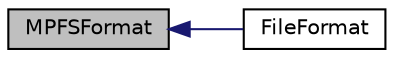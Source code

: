 digraph "MPFSFormat"
{
  edge [fontname="Helvetica",fontsize="10",labelfontname="Helvetica",labelfontsize="10"];
  node [fontname="Helvetica",fontsize="10",shape=record];
  rankdir="LR";
  Node1 [label="MPFSFormat",height=0.2,width=0.4,color="black", fillcolor="grey75", style="filled", fontcolor="black"];
  Node1 -> Node2 [dir="back",color="midnightblue",fontsize="10",style="solid",fontname="Helvetica"];
  Node2 [label="FileFormat",height=0.2,width=0.4,color="black", fillcolor="white", style="filled",URL="$_file_system_8c.html#aafac6bae9985b28fec929612aecf68b5"];
}
